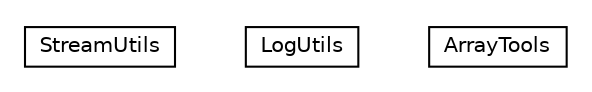 #!/usr/local/bin/dot
#
# Class diagram 
# Generated by UMLGraph version 5.1 (http://www.umlgraph.org/)
#

digraph G {
	edge [fontname="Helvetica",fontsize=10,labelfontname="Helvetica",labelfontsize=10];
	node [fontname="Helvetica",fontsize=10,shape=plaintext];
	nodesep=0.25;
	ranksep=0.5;
	// com.gc.iotools.stream.utils.StreamUtils
	c43 [label=<<table title="com.gc.iotools.stream.utils.StreamUtils" border="0" cellborder="1" cellspacing="0" cellpadding="2" port="p" href="./StreamUtils.html">
		<tr><td><table border="0" cellspacing="0" cellpadding="1">
<tr><td align="center" balign="center"> StreamUtils </td></tr>
		</table></td></tr>
		</table>>, fontname="Helvetica", fontcolor="black", fontsize=10.0];
	// com.gc.iotools.stream.utils.LogUtils
	c44 [label=<<table title="com.gc.iotools.stream.utils.LogUtils" border="0" cellborder="1" cellspacing="0" cellpadding="2" port="p" href="./LogUtils.html">
		<tr><td><table border="0" cellspacing="0" cellpadding="1">
<tr><td align="center" balign="center"> LogUtils </td></tr>
		</table></td></tr>
		</table>>, fontname="Helvetica", fontcolor="black", fontsize=10.0];
	// com.gc.iotools.stream.utils.ArrayTools
	c45 [label=<<table title="com.gc.iotools.stream.utils.ArrayTools" border="0" cellborder="1" cellspacing="0" cellpadding="2" port="p" href="./ArrayTools.html">
		<tr><td><table border="0" cellspacing="0" cellpadding="1">
<tr><td align="center" balign="center"> ArrayTools </td></tr>
		</table></td></tr>
		</table>>, fontname="Helvetica", fontcolor="black", fontsize=10.0];
}

